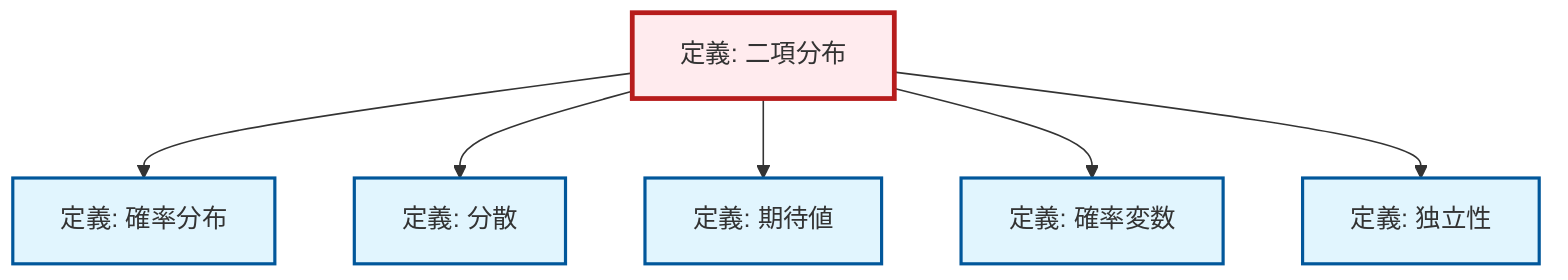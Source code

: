 graph TD
    classDef definition fill:#e1f5fe,stroke:#01579b,stroke-width:2px
    classDef theorem fill:#f3e5f5,stroke:#4a148c,stroke-width:2px
    classDef axiom fill:#fff3e0,stroke:#e65100,stroke-width:2px
    classDef example fill:#e8f5e9,stroke:#1b5e20,stroke-width:2px
    classDef current fill:#ffebee,stroke:#b71c1c,stroke-width:3px
    def-binomial-distribution["定義: 二項分布"]:::definition
    def-probability-distribution["定義: 確率分布"]:::definition
    def-variance["定義: 分散"]:::definition
    def-random-variable["定義: 確率変数"]:::definition
    def-expectation["定義: 期待値"]:::definition
    def-independence["定義: 独立性"]:::definition
    def-binomial-distribution --> def-probability-distribution
    def-binomial-distribution --> def-variance
    def-binomial-distribution --> def-expectation
    def-binomial-distribution --> def-random-variable
    def-binomial-distribution --> def-independence
    class def-binomial-distribution current